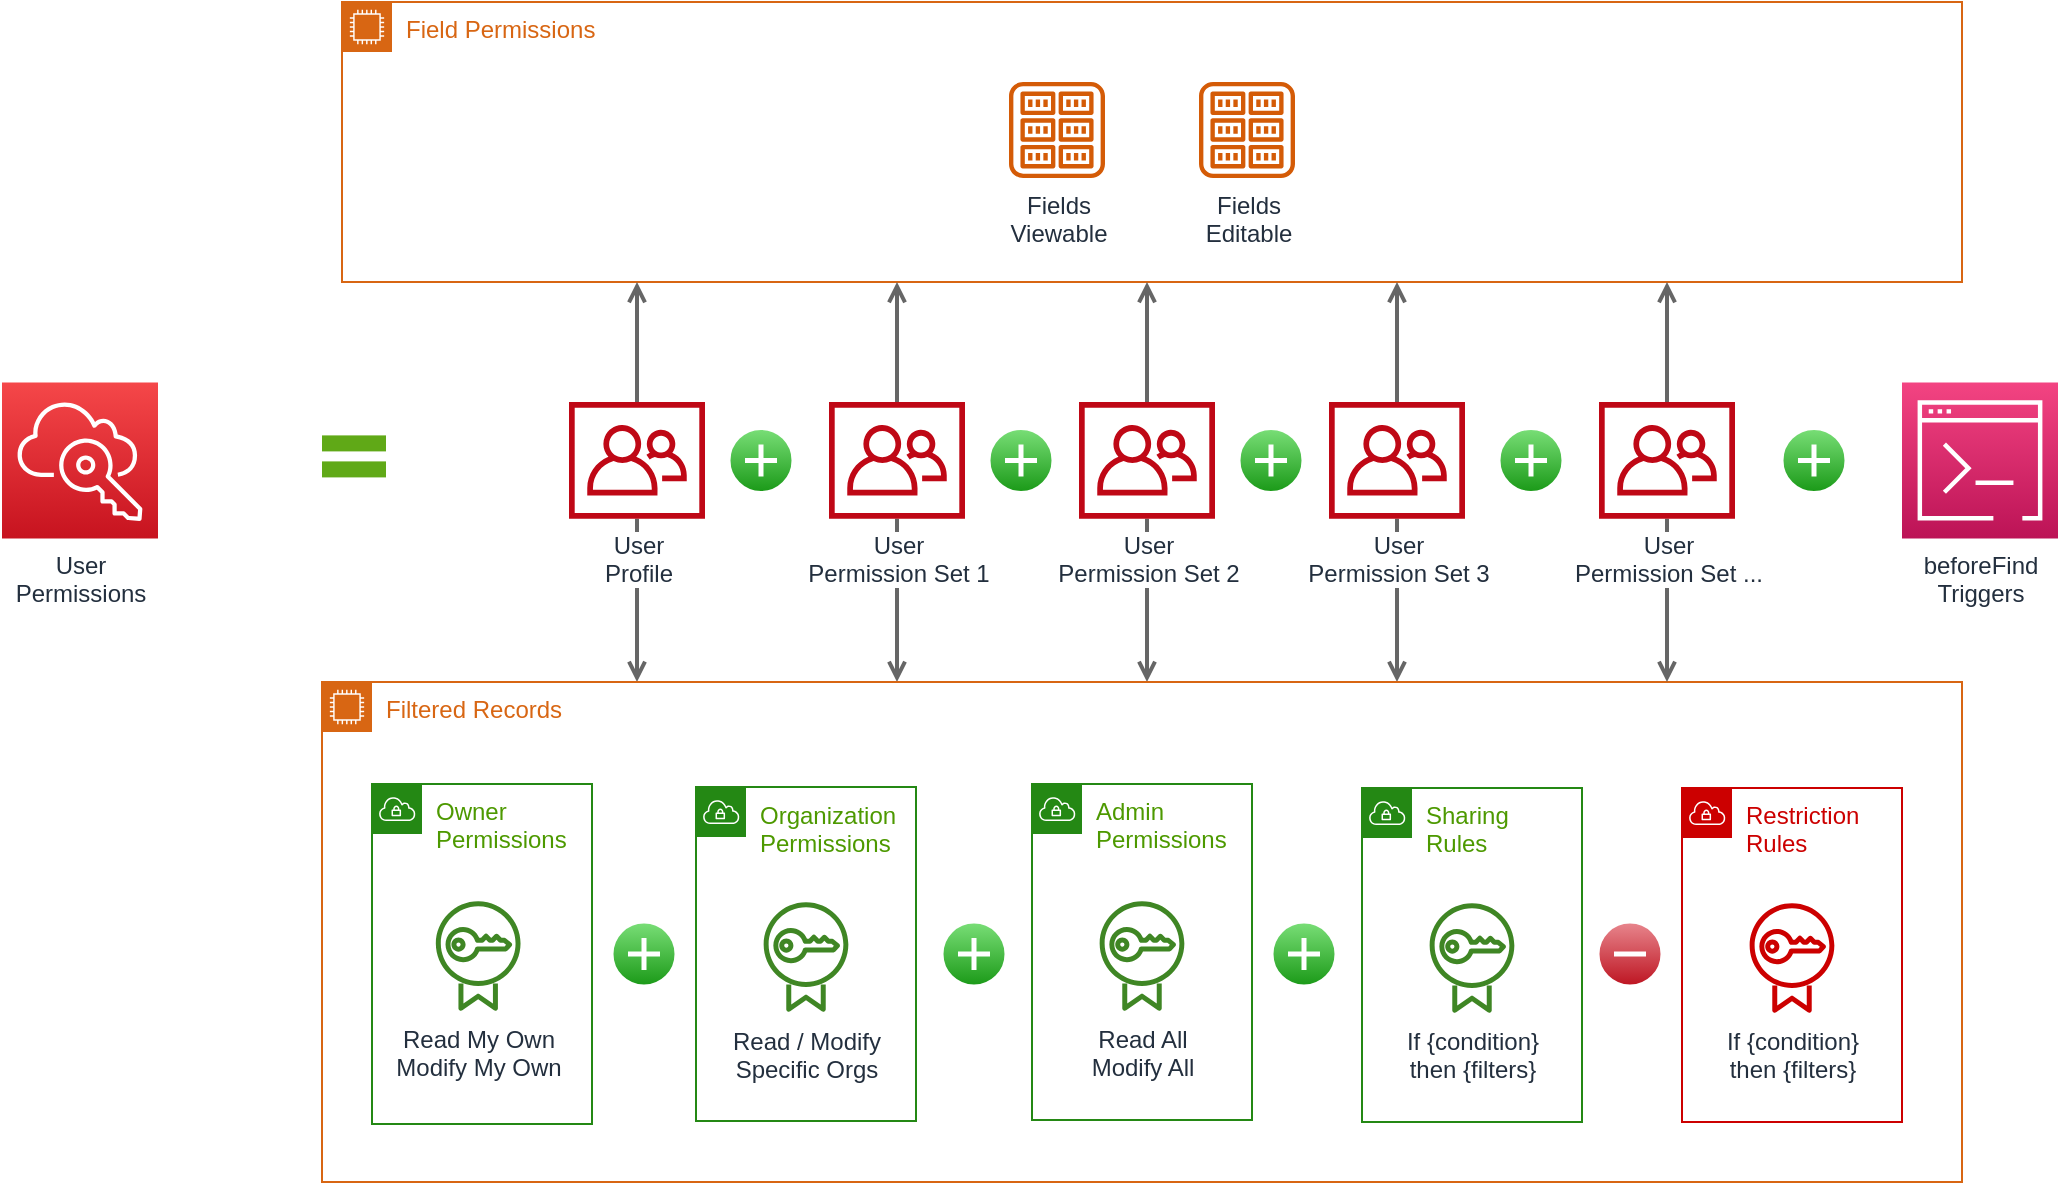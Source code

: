 <mxfile version="16.1.2" type="device"><diagram id="DMAvemP5Roof5jgtQv-P" name="第 1 页"><mxGraphModel dx="1106" dy="852" grid="1" gridSize="10" guides="1" tooltips="1" connect="1" arrows="1" fold="1" page="1" pageScale="1" pageWidth="1169" pageHeight="827" background="#ffffff" math="0" shadow="0"><root><mxCell id="0"/><mxCell id="1" parent="0"/><mxCell id="_nlEwWGKM6JJ4beD1DyD-99" value="Field Permissions" style="points=[[0,0],[0.25,0],[0.5,0],[0.75,0],[1,0],[1,0.25],[1,0.5],[1,0.75],[1,1],[0.75,1],[0.5,1],[0.25,1],[0,1],[0,0.75],[0,0.5],[0,0.25]];outlineConnect=0;gradientColor=none;html=1;whiteSpace=wrap;fontSize=12;fontStyle=0;container=1;pointerEvents=0;collapsible=0;recursiveResize=0;shape=mxgraph.aws4.group;grIcon=mxgraph.aws4.group_ec2_instance_contents;strokeColor=#D86613;fillColor=none;verticalAlign=top;align=left;spacingLeft=30;fontColor=#D86613;dashed=0;shadow=0;sketch=0;fontFamily=Helvetica;" vertex="1" parent="1"><mxGeometry x="210" y="40" width="810" height="140" as="geometry"/></mxCell><mxCell id="_nlEwWGKM6JJ4beD1DyD-101" value="Fields&lt;br&gt;Viewable" style="sketch=0;outlineConnect=0;fontColor=#232F3E;gradientColor=none;fillColor=#D45B07;strokeColor=none;dashed=0;verticalLabelPosition=bottom;verticalAlign=top;align=center;html=1;fontSize=12;fontStyle=0;aspect=fixed;pointerEvents=1;shape=mxgraph.aws4.registry;shadow=0;fontFamily=Helvetica;" vertex="1" parent="_nlEwWGKM6JJ4beD1DyD-99"><mxGeometry x="333.5" y="40" width="48" height="48" as="geometry"/></mxCell><mxCell id="_nlEwWGKM6JJ4beD1DyD-126" value="Fields&lt;br&gt;Editable" style="sketch=0;outlineConnect=0;fontColor=#232F3E;gradientColor=none;fillColor=#D45B07;strokeColor=none;dashed=0;verticalLabelPosition=bottom;verticalAlign=top;align=center;html=1;fontSize=12;fontStyle=0;aspect=fixed;pointerEvents=1;shape=mxgraph.aws4.registry;shadow=0;fontFamily=Helvetica;" vertex="1" parent="_nlEwWGKM6JJ4beD1DyD-99"><mxGeometry x="428.5" y="40" width="48" height="48" as="geometry"/></mxCell><mxCell id="_nlEwWGKM6JJ4beD1DyD-130" style="edgeStyle=orthogonalEdgeStyle;shape=connector;rounded=0;orthogonalLoop=1;jettySize=auto;html=1;labelBackgroundColor=default;fontFamily=Helvetica;fontSize=11;fontColor=#CC0000;endArrow=none;endFill=0;strokeColor=#666666;strokeWidth=2;startArrow=open;startFill=0;" edge="1" parent="1" target="_nlEwWGKM6JJ4beD1DyD-133"><mxGeometry relative="1" as="geometry"><mxPoint x="357.5" y="380" as="sourcePoint"/><Array as="points"><mxPoint x="357.5" y="370"/><mxPoint x="357.5" y="370"/></Array></mxGeometry></mxCell><mxCell id="_nlEwWGKM6JJ4beD1DyD-151" style="edgeStyle=orthogonalEdgeStyle;shape=connector;rounded=0;orthogonalLoop=1;jettySize=auto;html=1;labelBackgroundColor=default;fontFamily=Helvetica;fontSize=11;fontColor=#CC0000;endArrow=none;endFill=0;strokeColor=#666666;strokeWidth=2;startArrow=open;startFill=0;" edge="1" parent="1" target="_nlEwWGKM6JJ4beD1DyD-132"><mxGeometry relative="1" as="geometry"><mxPoint x="487.5" y="380" as="sourcePoint"/><Array as="points"><mxPoint x="487.5" y="360"/><mxPoint x="487.5" y="360"/></Array></mxGeometry></mxCell><mxCell id="_nlEwWGKM6JJ4beD1DyD-152" style="edgeStyle=orthogonalEdgeStyle;shape=connector;rounded=0;orthogonalLoop=1;jettySize=auto;html=1;labelBackgroundColor=default;fontFamily=Helvetica;fontSize=11;fontColor=#CC0000;endArrow=none;endFill=0;strokeColor=#666666;strokeWidth=2;startArrow=open;startFill=0;" edge="1" parent="1" target="_nlEwWGKM6JJ4beD1DyD-131"><mxGeometry relative="1" as="geometry"><mxPoint x="612.5" y="380" as="sourcePoint"/><Array as="points"><mxPoint x="612.5" y="360"/><mxPoint x="612.5" y="360"/></Array></mxGeometry></mxCell><mxCell id="_nlEwWGKM6JJ4beD1DyD-153" style="edgeStyle=orthogonalEdgeStyle;shape=connector;rounded=0;orthogonalLoop=1;jettySize=auto;html=1;labelBackgroundColor=default;fontFamily=Helvetica;fontSize=11;fontColor=#CC0000;endArrow=none;endFill=0;strokeColor=#666666;strokeWidth=2;startArrow=open;startFill=0;" edge="1" parent="1" target="_nlEwWGKM6JJ4beD1DyD-6"><mxGeometry relative="1" as="geometry"><mxPoint x="737.5" y="380" as="sourcePoint"/><Array as="points"><mxPoint x="737.5" y="360"/><mxPoint x="737.5" y="360"/></Array></mxGeometry></mxCell><mxCell id="_nlEwWGKM6JJ4beD1DyD-119" value="Filtered Records" style="points=[[0,0],[0.25,0],[0.5,0],[0.75,0],[1,0],[1,0.25],[1,0.5],[1,0.75],[1,1],[0.75,1],[0.5,1],[0.25,1],[0,1],[0,0.75],[0,0.5],[0,0.25]];outlineConnect=0;gradientColor=none;html=1;whiteSpace=wrap;fontSize=12;fontStyle=0;container=1;pointerEvents=0;collapsible=0;recursiveResize=0;shape=mxgraph.aws4.group;grIcon=mxgraph.aws4.group_ec2_instance_contents;strokeColor=#D86613;fillColor=none;verticalAlign=top;align=left;spacingLeft=30;fontColor=#D86613;dashed=0;shadow=0;sketch=0;fontFamily=Helvetica;" vertex="1" parent="1"><mxGeometry x="200" y="380" width="820" height="250" as="geometry"/></mxCell><mxCell id="_nlEwWGKM6JJ4beD1DyD-91" value="" style="verticalLabelPosition=bottom;verticalAlign=top;html=1;shadow=0;dashed=0;strokeWidth=1;shape=mxgraph.ios.iDeleteIcon;fillColor=#e8878E;fillColor2=#BD1421;strokeColor=#ffffff;sketch=0;fontFamily=Helvetica;fontSize=11;fontColor=#808080;" vertex="1" parent="_nlEwWGKM6JJ4beD1DyD-119"><mxGeometry x="638" y="120" width="32" height="32" as="geometry"/></mxCell><mxCell id="_nlEwWGKM6JJ4beD1DyD-90" value="" style="verticalLabelPosition=bottom;verticalAlign=top;html=1;shadow=0;dashed=0;strokeWidth=1;shape=mxgraph.ios.iAddIcon;fillColor=#7AdF78;fillColor2=#1A9917;strokeColor=#ffffff;sketch=0;fontFamily=Helvetica;fontSize=11;fontColor=#808080;" vertex="1" parent="_nlEwWGKM6JJ4beD1DyD-119"><mxGeometry x="475" y="120" width="32" height="32" as="geometry"/></mxCell><mxCell id="_nlEwWGKM6JJ4beD1DyD-83" value="" style="verticalLabelPosition=bottom;verticalAlign=top;html=1;shadow=0;dashed=0;strokeWidth=1;shape=mxgraph.ios.iAddIcon;fillColor=#7AdF78;fillColor2=#1A9917;strokeColor=#ffffff;sketch=0;fontFamily=Helvetica;fontSize=11;fontColor=#808080;" vertex="1" parent="_nlEwWGKM6JJ4beD1DyD-119"><mxGeometry x="310" y="120" width="32" height="32" as="geometry"/></mxCell><mxCell id="_nlEwWGKM6JJ4beD1DyD-17" value="&lt;font color=&quot;#4d9900&quot;&gt;Owner Permissions&lt;/font&gt;" style="points=[[0,0],[0.25,0],[0.5,0],[0.75,0],[1,0],[1,0.25],[1,0.5],[1,0.75],[1,1],[0.75,1],[0.5,1],[0.25,1],[0,1],[0,0.75],[0,0.5],[0,0.25]];outlineConnect=0;gradientColor=none;html=1;whiteSpace=wrap;fontSize=12;fontStyle=0;container=1;pointerEvents=0;collapsible=0;recursiveResize=0;shape=mxgraph.aws4.group;grIcon=mxgraph.aws4.group_vpc;strokeColor=#248814;fillColor=none;verticalAlign=top;align=left;spacingLeft=30;fontColor=#AAB7B8;dashed=0;fontFamily=Helvetica;shadow=0;sketch=0;" vertex="1" parent="_nlEwWGKM6JJ4beD1DyD-119"><mxGeometry x="25" y="51" width="110" height="170" as="geometry"/></mxCell><mxCell id="_nlEwWGKM6JJ4beD1DyD-31" value="Read My Own&lt;br&gt;Modify My Own" style="sketch=0;outlineConnect=0;fontColor=#232F3E;gradientColor=none;fillColor=#3F8624;strokeColor=none;dashed=0;verticalLabelPosition=bottom;verticalAlign=top;align=center;html=1;fontSize=12;fontStyle=0;aspect=fixed;pointerEvents=1;shape=mxgraph.aws4.certificate_manager;shadow=0;fontFamily=Helvetica;" vertex="1" parent="_nlEwWGKM6JJ4beD1DyD-17"><mxGeometry x="31.91" y="58" width="42.36" height="56" as="geometry"/></mxCell><mxCell id="_nlEwWGKM6JJ4beD1DyD-80" value="" style="verticalLabelPosition=bottom;verticalAlign=top;html=1;shadow=0;dashed=0;strokeWidth=1;shape=mxgraph.ios.iAddIcon;fillColor=#7AdF78;fillColor2=#1A9917;strokeColor=#ffffff;sketch=0;fontFamily=Helvetica;fontSize=11;fontColor=#808080;" vertex="1" parent="_nlEwWGKM6JJ4beD1DyD-119"><mxGeometry x="145" y="120" width="32" height="32" as="geometry"/></mxCell><mxCell id="_nlEwWGKM6JJ4beD1DyD-74" value="&lt;font color=&quot;#4d9900&quot;&gt;Organization Permissions&lt;/font&gt;" style="points=[[0,0],[0.25,0],[0.5,0],[0.75,0],[1,0],[1,0.25],[1,0.5],[1,0.75],[1,1],[0.75,1],[0.5,1],[0.25,1],[0,1],[0,0.75],[0,0.5],[0,0.25]];outlineConnect=0;gradientColor=none;html=1;whiteSpace=wrap;fontSize=12;fontStyle=0;container=1;pointerEvents=0;collapsible=0;recursiveResize=0;shape=mxgraph.aws4.group;grIcon=mxgraph.aws4.group_vpc;strokeColor=#248814;fillColor=none;verticalAlign=top;align=left;spacingLeft=30;fontColor=#AAB7B8;dashed=0;fontFamily=Helvetica;shadow=0;sketch=0;" vertex="1" parent="_nlEwWGKM6JJ4beD1DyD-119"><mxGeometry x="187" y="52.5" width="110" height="167" as="geometry"/></mxCell><mxCell id="_nlEwWGKM6JJ4beD1DyD-75" value="Read / Modify&lt;br&gt;Specific Orgs" style="sketch=0;outlineConnect=0;fontColor=#232F3E;gradientColor=none;fillColor=#3F8624;strokeColor=none;dashed=0;verticalLabelPosition=bottom;verticalAlign=top;align=center;html=1;fontSize=12;fontStyle=0;aspect=fixed;pointerEvents=1;shape=mxgraph.aws4.certificate_manager;shadow=0;fontFamily=Helvetica;" vertex="1" parent="_nlEwWGKM6JJ4beD1DyD-74"><mxGeometry x="33.82" y="57" width="42.36" height="56" as="geometry"/></mxCell><mxCell id="_nlEwWGKM6JJ4beD1DyD-69" value="&lt;font color=&quot;#4d9900&quot;&gt;Admin Permissions&lt;/font&gt;" style="points=[[0,0],[0.25,0],[0.5,0],[0.75,0],[1,0],[1,0.25],[1,0.5],[1,0.75],[1,1],[0.75,1],[0.5,1],[0.25,1],[0,1],[0,0.75],[0,0.5],[0,0.25]];outlineConnect=0;gradientColor=none;html=1;whiteSpace=wrap;fontSize=12;fontStyle=0;container=1;pointerEvents=0;collapsible=0;recursiveResize=0;shape=mxgraph.aws4.group;grIcon=mxgraph.aws4.group_vpc;strokeColor=#248814;fillColor=none;verticalAlign=top;align=left;spacingLeft=30;fontColor=#AAB7B8;dashed=0;fontFamily=Helvetica;shadow=0;sketch=0;" vertex="1" parent="_nlEwWGKM6JJ4beD1DyD-119"><mxGeometry x="355" y="51" width="110" height="168" as="geometry"/></mxCell><mxCell id="_nlEwWGKM6JJ4beD1DyD-70" value="Read All&lt;br&gt;Modify All" style="sketch=0;outlineConnect=0;fontColor=#232F3E;gradientColor=none;fillColor=#3F8624;strokeColor=none;dashed=0;verticalLabelPosition=bottom;verticalAlign=top;align=center;html=1;fontSize=12;fontStyle=0;aspect=fixed;pointerEvents=1;shape=mxgraph.aws4.certificate_manager;shadow=0;fontFamily=Helvetica;" vertex="1" parent="_nlEwWGKM6JJ4beD1DyD-69"><mxGeometry x="33.82" y="58" width="42.36" height="56" as="geometry"/></mxCell><mxCell id="_nlEwWGKM6JJ4beD1DyD-92" value="&lt;font color=&quot;#cc0000&quot;&gt;Restriction&lt;br&gt;Rules&lt;/font&gt;" style="points=[[0,0],[0.25,0],[0.5,0],[0.75,0],[1,0],[1,0.25],[1,0.5],[1,0.75],[1,1],[0.75,1],[0.5,1],[0.25,1],[0,1],[0,0.75],[0,0.5],[0,0.25]];outlineConnect=0;gradientColor=none;html=1;whiteSpace=wrap;fontSize=12;fontStyle=0;container=1;pointerEvents=0;collapsible=0;recursiveResize=0;shape=mxgraph.aws4.group;grIcon=mxgraph.aws4.group_vpc;strokeColor=#CC0000;fillColor=none;verticalAlign=top;align=left;spacingLeft=30;fontColor=#AAB7B8;dashed=0;fontFamily=Helvetica;shadow=0;sketch=0;" vertex="1" parent="_nlEwWGKM6JJ4beD1DyD-119"><mxGeometry x="680" y="53" width="110" height="167" as="geometry"/></mxCell><mxCell id="_nlEwWGKM6JJ4beD1DyD-93" value="If {condition} &lt;br&gt;then {filters}" style="sketch=0;outlineConnect=0;fontColor=#232F3E;gradientColor=none;fillColor=#CC0000;strokeColor=none;dashed=0;verticalLabelPosition=bottom;verticalAlign=top;align=center;html=1;fontSize=12;fontStyle=0;aspect=fixed;pointerEvents=1;shape=mxgraph.aws4.certificate_manager;shadow=0;fontFamily=Helvetica;" vertex="1" parent="_nlEwWGKM6JJ4beD1DyD-92"><mxGeometry x="33.82" y="57" width="42.36" height="56" as="geometry"/></mxCell><mxCell id="_nlEwWGKM6JJ4beD1DyD-84" value="&lt;font color=&quot;#4d9900&quot;&gt;Sharing &lt;br&gt;Rules&lt;/font&gt;" style="points=[[0,0],[0.25,0],[0.5,0],[0.75,0],[1,0],[1,0.25],[1,0.5],[1,0.75],[1,1],[0.75,1],[0.5,1],[0.25,1],[0,1],[0,0.75],[0,0.5],[0,0.25]];outlineConnect=0;gradientColor=none;html=1;whiteSpace=wrap;fontSize=12;fontStyle=0;container=1;pointerEvents=0;collapsible=0;recursiveResize=0;shape=mxgraph.aws4.group;grIcon=mxgraph.aws4.group_vpc;strokeColor=#248814;fillColor=none;verticalAlign=top;align=left;spacingLeft=30;fontColor=#AAB7B8;dashed=0;fontFamily=Helvetica;shadow=0;sketch=0;" vertex="1" parent="_nlEwWGKM6JJ4beD1DyD-119"><mxGeometry x="520" y="53" width="110" height="167" as="geometry"/></mxCell><mxCell id="_nlEwWGKM6JJ4beD1DyD-85" value="If {condition} &lt;br&gt;then {filters}" style="sketch=0;outlineConnect=0;fontColor=#232F3E;gradientColor=none;fillColor=#3F8624;strokeColor=none;dashed=0;verticalLabelPosition=bottom;verticalAlign=top;align=center;html=1;fontSize=12;fontStyle=0;aspect=fixed;pointerEvents=1;shape=mxgraph.aws4.certificate_manager;shadow=0;fontFamily=Helvetica;" vertex="1" parent="_nlEwWGKM6JJ4beD1DyD-84"><mxGeometry x="33.82" y="57" width="42.36" height="56" as="geometry"/></mxCell><mxCell id="_nlEwWGKM6JJ4beD1DyD-157" style="edgeStyle=orthogonalEdgeStyle;shape=connector;rounded=0;orthogonalLoop=1;jettySize=auto;html=1;labelBackgroundColor=default;fontFamily=Helvetica;fontSize=11;fontColor=#CC0000;startArrow=none;startFill=0;endArrow=open;endFill=0;strokeColor=#666666;strokeWidth=2;" edge="1" parent="1" source="_nlEwWGKM6JJ4beD1DyD-6"><mxGeometry relative="1" as="geometry"><mxPoint x="737.5" y="180" as="targetPoint"/><Array as="points"><mxPoint x="737.5" y="190"/><mxPoint x="737.5" y="190"/></Array></mxGeometry></mxCell><mxCell id="_nlEwWGKM6JJ4beD1DyD-6" value="&lt;span style=&quot;background-color: rgb(255 , 255 , 255)&quot;&gt;User&lt;br&gt;Permission Set 3&lt;/span&gt;" style="sketch=0;outlineConnect=0;fontColor=#232F3E;gradientColor=none;fillColor=#BF0816;strokeColor=none;dashed=0;verticalLabelPosition=bottom;verticalAlign=top;align=center;html=1;fontSize=12;fontStyle=0;aspect=fixed;pointerEvents=1;shape=mxgraph.aws4.organizations_organizational_unit;" vertex="1" parent="1"><mxGeometry x="703.5" y="240" width="68" height="58.41" as="geometry"/></mxCell><mxCell id="_nlEwWGKM6JJ4beD1DyD-156" style="edgeStyle=orthogonalEdgeStyle;shape=connector;rounded=0;orthogonalLoop=1;jettySize=auto;html=1;labelBackgroundColor=default;fontFamily=Helvetica;fontSize=11;fontColor=#CC0000;startArrow=none;startFill=0;endArrow=open;endFill=0;strokeColor=#666666;strokeWidth=2;" edge="1" parent="1" source="_nlEwWGKM6JJ4beD1DyD-131"><mxGeometry relative="1" as="geometry"><mxPoint x="612.5" y="180" as="targetPoint"/><Array as="points"><mxPoint x="612.5" y="200"/><mxPoint x="612.5" y="200"/></Array></mxGeometry></mxCell><mxCell id="_nlEwWGKM6JJ4beD1DyD-131" value="&lt;span style=&quot;background-color: rgb(255 , 255 , 255)&quot;&gt;User&lt;br&gt;Permission Set 2&lt;/span&gt;" style="sketch=0;outlineConnect=0;fontColor=#232F3E;gradientColor=none;fillColor=#BF0816;strokeColor=none;dashed=0;verticalLabelPosition=bottom;verticalAlign=top;align=center;html=1;fontSize=12;fontStyle=0;aspect=fixed;pointerEvents=1;shape=mxgraph.aws4.organizations_organizational_unit;" vertex="1" parent="1"><mxGeometry x="578.5" y="240" width="68" height="58.41" as="geometry"/></mxCell><mxCell id="_nlEwWGKM6JJ4beD1DyD-155" style="edgeStyle=orthogonalEdgeStyle;shape=connector;rounded=0;orthogonalLoop=1;jettySize=auto;html=1;labelBackgroundColor=default;fontFamily=Helvetica;fontSize=11;fontColor=#CC0000;startArrow=none;startFill=0;endArrow=open;endFill=0;strokeColor=#666666;strokeWidth=2;" edge="1" parent="1" source="_nlEwWGKM6JJ4beD1DyD-132"><mxGeometry relative="1" as="geometry"><mxPoint x="487.5" y="180" as="targetPoint"/><Array as="points"><mxPoint x="487.5" y="200"/><mxPoint x="487.5" y="200"/></Array></mxGeometry></mxCell><mxCell id="_nlEwWGKM6JJ4beD1DyD-132" value="&lt;span style=&quot;background-color: rgb(255 , 255 , 255)&quot;&gt;User&lt;br&gt;Permission Set 1&lt;/span&gt;" style="sketch=0;outlineConnect=0;fontColor=#232F3E;gradientColor=none;fillColor=#BF0816;strokeColor=none;dashed=0;verticalLabelPosition=bottom;verticalAlign=top;align=center;html=1;fontSize=12;fontStyle=0;aspect=fixed;pointerEvents=1;shape=mxgraph.aws4.organizations_organizational_unit;" vertex="1" parent="1"><mxGeometry x="453.5" y="240" width="68" height="58.41" as="geometry"/></mxCell><mxCell id="_nlEwWGKM6JJ4beD1DyD-154" style="edgeStyle=orthogonalEdgeStyle;shape=connector;rounded=0;orthogonalLoop=1;jettySize=auto;html=1;labelBackgroundColor=default;fontFamily=Helvetica;fontSize=11;fontColor=#CC0000;startArrow=none;startFill=0;endArrow=open;endFill=0;strokeColor=#666666;strokeWidth=2;" edge="1" parent="1" source="_nlEwWGKM6JJ4beD1DyD-133"><mxGeometry relative="1" as="geometry"><mxPoint x="357.5" y="180" as="targetPoint"/><Array as="points"><mxPoint x="357.5" y="200"/><mxPoint x="357.5" y="200"/></Array></mxGeometry></mxCell><mxCell id="_nlEwWGKM6JJ4beD1DyD-133" value="&lt;span style=&quot;background-color: rgb(255 , 255 , 255)&quot;&gt;User &lt;br&gt;Profile&lt;/span&gt;" style="sketch=0;outlineConnect=0;fontColor=#232F3E;gradientColor=none;fillColor=#BF0816;strokeColor=none;dashed=0;verticalLabelPosition=bottom;verticalAlign=top;align=center;html=1;fontSize=12;fontStyle=0;aspect=fixed;pointerEvents=1;shape=mxgraph.aws4.organizations_organizational_unit;" vertex="1" parent="1"><mxGeometry x="323.5" y="240" width="68" height="58.41" as="geometry"/></mxCell><mxCell id="_nlEwWGKM6JJ4beD1DyD-134" value="" style="verticalLabelPosition=bottom;verticalAlign=top;html=1;shadow=0;dashed=0;strokeWidth=1;shape=mxgraph.ios.iAddIcon;fillColor=#7AdF78;fillColor2=#1A9917;strokeColor=#ffffff;sketch=0;fontFamily=Helvetica;fontSize=11;fontColor=#808080;" vertex="1" parent="1"><mxGeometry x="403.5" y="253.2" width="32" height="32" as="geometry"/></mxCell><mxCell id="_nlEwWGKM6JJ4beD1DyD-135" value="" style="verticalLabelPosition=bottom;verticalAlign=top;html=1;shadow=0;dashed=0;strokeWidth=1;shape=mxgraph.ios.iAddIcon;fillColor=#7AdF78;fillColor2=#1A9917;strokeColor=#ffffff;sketch=0;fontFamily=Helvetica;fontSize=11;fontColor=#808080;" vertex="1" parent="1"><mxGeometry x="533.5" y="253.2" width="32" height="32" as="geometry"/></mxCell><mxCell id="_nlEwWGKM6JJ4beD1DyD-136" value="" style="verticalLabelPosition=bottom;verticalAlign=top;html=1;shadow=0;dashed=0;strokeWidth=1;shape=mxgraph.ios.iAddIcon;fillColor=#7AdF78;fillColor2=#1A9917;strokeColor=#ffffff;sketch=0;fontFamily=Helvetica;fontSize=11;fontColor=#808080;" vertex="1" parent="1"><mxGeometry x="658.5" y="253.2" width="32" height="32" as="geometry"/></mxCell><mxCell id="_nlEwWGKM6JJ4beD1DyD-165" value="User &lt;br&gt;Permissions" style="sketch=0;points=[[0,0,0],[0.25,0,0],[0.5,0,0],[0.75,0,0],[1,0,0],[0,1,0],[0.25,1,0],[0.5,1,0],[0.75,1,0],[1,1,0],[0,0.25,0],[0,0.5,0],[0,0.75,0],[1,0.25,0],[1,0.5,0],[1,0.75,0]];outlineConnect=0;fontColor=#232F3E;gradientColor=#F54749;gradientDirection=north;fillColor=#C7131F;strokeColor=#ffffff;dashed=0;verticalLabelPosition=bottom;verticalAlign=top;align=center;html=1;fontSize=12;fontStyle=0;aspect=fixed;shape=mxgraph.aws4.resourceIcon;resIcon=mxgraph.aws4.single_sign_on;shadow=0;labelBackgroundColor=#FFFFFF;fontFamily=Helvetica;" vertex="1" parent="1"><mxGeometry x="40" y="230.2" width="78" height="78" as="geometry"/></mxCell><mxCell id="_nlEwWGKM6JJ4beD1DyD-171" value="" style="group" vertex="1" connectable="0" parent="1"><mxGeometry x="200" y="256.7" width="32" height="25" as="geometry"/></mxCell><mxCell id="_nlEwWGKM6JJ4beD1DyD-167" value="" style="rounded=0;whiteSpace=wrap;html=1;shadow=0;labelBackgroundColor=#FFFFFF;sketch=0;fontFamily=Helvetica;fontSize=11;fontColor=#ffffff;strokeColor=none;fillColor=#60a917;" vertex="1" parent="_nlEwWGKM6JJ4beD1DyD-171"><mxGeometry width="32" height="8" as="geometry"/></mxCell><mxCell id="_nlEwWGKM6JJ4beD1DyD-168" value="" style="rounded=0;whiteSpace=wrap;html=1;shadow=0;labelBackgroundColor=#FFFFFF;sketch=0;fontFamily=Helvetica;fontSize=11;fontColor=#ffffff;strokeColor=none;fillColor=#60a917;" vertex="1" parent="_nlEwWGKM6JJ4beD1DyD-171"><mxGeometry y="13" width="32" height="8" as="geometry"/></mxCell><mxCell id="_nlEwWGKM6JJ4beD1DyD-178" style="edgeStyle=orthogonalEdgeStyle;shape=connector;rounded=0;orthogonalLoop=1;jettySize=auto;html=1;labelBackgroundColor=default;fontFamily=Helvetica;fontSize=11;fontColor=#CC0000;startArrow=none;startFill=0;endArrow=open;endFill=0;strokeColor=#666666;strokeWidth=2;" edge="1" parent="1" source="_nlEwWGKM6JJ4beD1DyD-176"><mxGeometry relative="1" as="geometry"><mxPoint x="872.5" y="180" as="targetPoint"/><Array as="points"><mxPoint x="872.5" y="190"/><mxPoint x="872.5" y="190"/></Array></mxGeometry></mxCell><mxCell id="_nlEwWGKM6JJ4beD1DyD-179" style="edgeStyle=orthogonalEdgeStyle;shape=connector;rounded=0;orthogonalLoop=1;jettySize=auto;html=1;labelBackgroundColor=default;fontFamily=Helvetica;fontSize=11;fontColor=#CC0000;startArrow=none;startFill=0;endArrow=open;endFill=0;strokeColor=#666666;strokeWidth=2;" edge="1" parent="1" source="_nlEwWGKM6JJ4beD1DyD-176"><mxGeometry relative="1" as="geometry"><mxPoint x="872.5" y="380" as="targetPoint"/><Array as="points"><mxPoint x="872.5" y="370"/><mxPoint x="872.5" y="370"/></Array></mxGeometry></mxCell><mxCell id="_nlEwWGKM6JJ4beD1DyD-176" value="&lt;span style=&quot;background-color: rgb(255 , 255 , 255)&quot;&gt;User&lt;br&gt;Permission Set ...&lt;/span&gt;" style="sketch=0;outlineConnect=0;fontColor=#232F3E;gradientColor=none;fillColor=#BF0816;strokeColor=none;dashed=0;verticalLabelPosition=bottom;verticalAlign=top;align=center;html=1;fontSize=12;fontStyle=0;aspect=fixed;pointerEvents=1;shape=mxgraph.aws4.organizations_organizational_unit;" vertex="1" parent="1"><mxGeometry x="838.5" y="240" width="68" height="58.41" as="geometry"/></mxCell><mxCell id="_nlEwWGKM6JJ4beD1DyD-177" value="" style="verticalLabelPosition=bottom;verticalAlign=top;html=1;shadow=0;dashed=0;strokeWidth=1;shape=mxgraph.ios.iAddIcon;fillColor=#7AdF78;fillColor2=#1A9917;strokeColor=#ffffff;sketch=0;fontFamily=Helvetica;fontSize=11;fontColor=#808080;" vertex="1" parent="1"><mxGeometry x="788.5" y="253.2" width="32" height="32" as="geometry"/></mxCell><mxCell id="_nlEwWGKM6JJ4beD1DyD-180" value="beforeFind&lt;br&gt;Triggers" style="sketch=0;points=[[0,0,0],[0.25,0,0],[0.5,0,0],[0.75,0,0],[1,0,0],[0,1,0],[0.25,1,0],[0.5,1,0],[0.75,1,0],[1,1,0],[0,0.25,0],[0,0.5,0],[0,0.75,0],[1,0.25,0],[1,0.5,0],[1,0.75,0]];points=[[0,0,0],[0.25,0,0],[0.5,0,0],[0.75,0,0],[1,0,0],[0,1,0],[0.25,1,0],[0.5,1,0],[0.75,1,0],[1,1,0],[0,0.25,0],[0,0.5,0],[0,0.75,0],[1,0.25,0],[1,0.5,0],[1,0.75,0]];outlineConnect=0;fontColor=#232F3E;gradientColor=#F34482;gradientDirection=north;fillColor=#BC1356;strokeColor=#ffffff;dashed=0;verticalLabelPosition=bottom;verticalAlign=top;align=center;html=1;fontSize=12;fontStyle=0;aspect=fixed;shape=mxgraph.aws4.resourceIcon;resIcon=mxgraph.aws4.command_line_interface;labelBackgroundColor=none;fontFamily=Helvetica;" vertex="1" parent="1"><mxGeometry x="990" y="230.2" width="78" height="78" as="geometry"/></mxCell><mxCell id="_nlEwWGKM6JJ4beD1DyD-181" value="" style="verticalLabelPosition=bottom;verticalAlign=top;html=1;shadow=0;dashed=0;strokeWidth=1;shape=mxgraph.ios.iAddIcon;fillColor=#7AdF78;fillColor2=#1A9917;strokeColor=#ffffff;sketch=0;fontFamily=Helvetica;fontSize=11;fontColor=#808080;" vertex="1" parent="1"><mxGeometry x="930" y="253.2" width="32" height="32" as="geometry"/></mxCell></root></mxGraphModel></diagram></mxfile>
